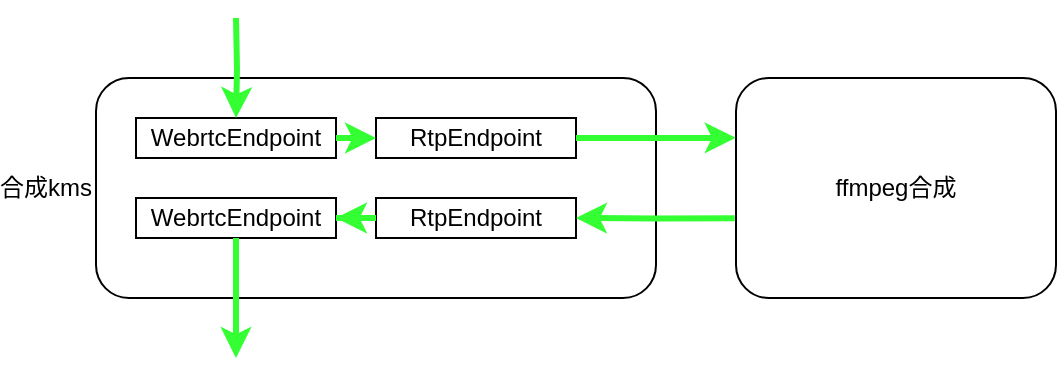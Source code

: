 <mxfile version="10.5.9" type="github"><diagram id="7GLko6_fj0-fQxwdnduu" name="方案选择"><mxGraphModel dx="794" dy="437" grid="1" gridSize="10" guides="1" tooltips="1" connect="1" arrows="1" fold="1" page="1" pageScale="1" pageWidth="850" pageHeight="1100" math="0" shadow="0"><root><mxCell id="0"/><mxCell id="1" parent="0"/><mxCell id="va8sJogg4bRa6xRak0go-2" value="合成kms" style="rounded=1;whiteSpace=wrap;html=1;labelPosition=left;verticalLabelPosition=middle;align=right;verticalAlign=middle;" vertex="1" parent="1"><mxGeometry x="190" y="210" width="280" height="110" as="geometry"/></mxCell><mxCell id="va8sJogg4bRa6xRak0go-3" value="WebrtcEndpoint" style="rounded=0;whiteSpace=wrap;html=1;" vertex="1" parent="1"><mxGeometry x="210" y="230" width="100" height="20" as="geometry"/></mxCell><mxCell id="va8sJogg4bRa6xRak0go-4" value="WebrtcEndpoint" style="rounded=0;whiteSpace=wrap;html=1;" vertex="1" parent="1"><mxGeometry x="210" y="270" width="100" height="20" as="geometry"/></mxCell><mxCell id="va8sJogg4bRa6xRak0go-5" value="RtpEndpoint" style="rounded=0;whiteSpace=wrap;html=1;" vertex="1" parent="1"><mxGeometry x="330" y="230" width="100" height="20" as="geometry"/></mxCell><mxCell id="va8sJogg4bRa6xRak0go-6" value="RtpEndpoint" style="rounded=0;whiteSpace=wrap;html=1;" vertex="1" parent="1"><mxGeometry x="330" y="270" width="100" height="20" as="geometry"/></mxCell><mxCell id="va8sJogg4bRa6xRak0go-8" style="edgeStyle=orthogonalEdgeStyle;rounded=0;orthogonalLoop=1;jettySize=auto;html=1;entryX=0.5;entryY=0;entryDx=0;entryDy=0;fontSize=21;strokeWidth=3;strokeColor=#33FF33;" edge="1" parent="1" target="va8sJogg4bRa6xRak0go-3"><mxGeometry relative="1" as="geometry"><mxPoint x="260" y="180" as="sourcePoint"/></mxGeometry></mxCell><mxCell id="va8sJogg4bRa6xRak0go-9" style="edgeStyle=orthogonalEdgeStyle;rounded=0;orthogonalLoop=1;jettySize=auto;html=1;fontSize=21;strokeWidth=3;strokeColor=#33FF33;exitX=1;exitY=0.5;exitDx=0;exitDy=0;" edge="1" parent="1" source="va8sJogg4bRa6xRak0go-3"><mxGeometry relative="1" as="geometry"><mxPoint x="270" y="190" as="sourcePoint"/><mxPoint x="330" y="240" as="targetPoint"/></mxGeometry></mxCell><mxCell id="va8sJogg4bRa6xRak0go-10" value="ffmpeg合成" style="rounded=1;whiteSpace=wrap;html=1;labelPosition=center;verticalLabelPosition=middle;align=center;verticalAlign=middle;" vertex="1" parent="1"><mxGeometry x="510" y="210" width="160" height="110" as="geometry"/></mxCell><mxCell id="va8sJogg4bRa6xRak0go-11" style="edgeStyle=orthogonalEdgeStyle;rounded=0;orthogonalLoop=1;jettySize=auto;html=1;entryX=-0.001;entryY=0.272;entryDx=0;entryDy=0;fontSize=21;strokeWidth=3;strokeColor=#33FF33;exitX=1;exitY=0.5;exitDx=0;exitDy=0;entryPerimeter=0;" edge="1" parent="1" source="va8sJogg4bRa6xRak0go-5" target="va8sJogg4bRa6xRak0go-10"><mxGeometry relative="1" as="geometry"><mxPoint x="270" y="190" as="sourcePoint"/><mxPoint x="270" y="240" as="targetPoint"/></mxGeometry></mxCell><mxCell id="va8sJogg4bRa6xRak0go-12" style="edgeStyle=orthogonalEdgeStyle;rounded=0;orthogonalLoop=1;jettySize=auto;html=1;entryX=1;entryY=0.5;entryDx=0;entryDy=0;fontSize=21;strokeWidth=3;strokeColor=#33FF33;exitX=-0.004;exitY=0.638;exitDx=0;exitDy=0;exitPerimeter=0;" edge="1" parent="1" source="va8sJogg4bRa6xRak0go-10" target="va8sJogg4bRa6xRak0go-6"><mxGeometry relative="1" as="geometry"><mxPoint x="440" y="250.143" as="sourcePoint"/><mxPoint x="520" y="250.143" as="targetPoint"/><Array as="points"><mxPoint x="470" y="280"/></Array></mxGeometry></mxCell><mxCell id="va8sJogg4bRa6xRak0go-13" style="edgeStyle=orthogonalEdgeStyle;rounded=0;orthogonalLoop=1;jettySize=auto;html=1;entryX=1;entryY=0.5;entryDx=0;entryDy=0;fontSize=21;strokeWidth=3;strokeColor=#33FF33;" edge="1" parent="1" source="va8sJogg4bRa6xRak0go-6" target="va8sJogg4bRa6xRak0go-4"><mxGeometry relative="1" as="geometry"><mxPoint x="270" y="190" as="sourcePoint"/><mxPoint x="270" y="240" as="targetPoint"/></mxGeometry></mxCell><mxCell id="va8sJogg4bRa6xRak0go-14" style="edgeStyle=orthogonalEdgeStyle;rounded=0;orthogonalLoop=1;jettySize=auto;html=1;fontSize=21;strokeWidth=3;strokeColor=#33FF33;exitX=0.5;exitY=1;exitDx=0;exitDy=0;" edge="1" parent="1" source="va8sJogg4bRa6xRak0go-4"><mxGeometry relative="1" as="geometry"><mxPoint x="260" y="360" as="sourcePoint"/><mxPoint x="260" y="350" as="targetPoint"/></mxGeometry></mxCell></root></mxGraphModel></diagram></mxfile>
